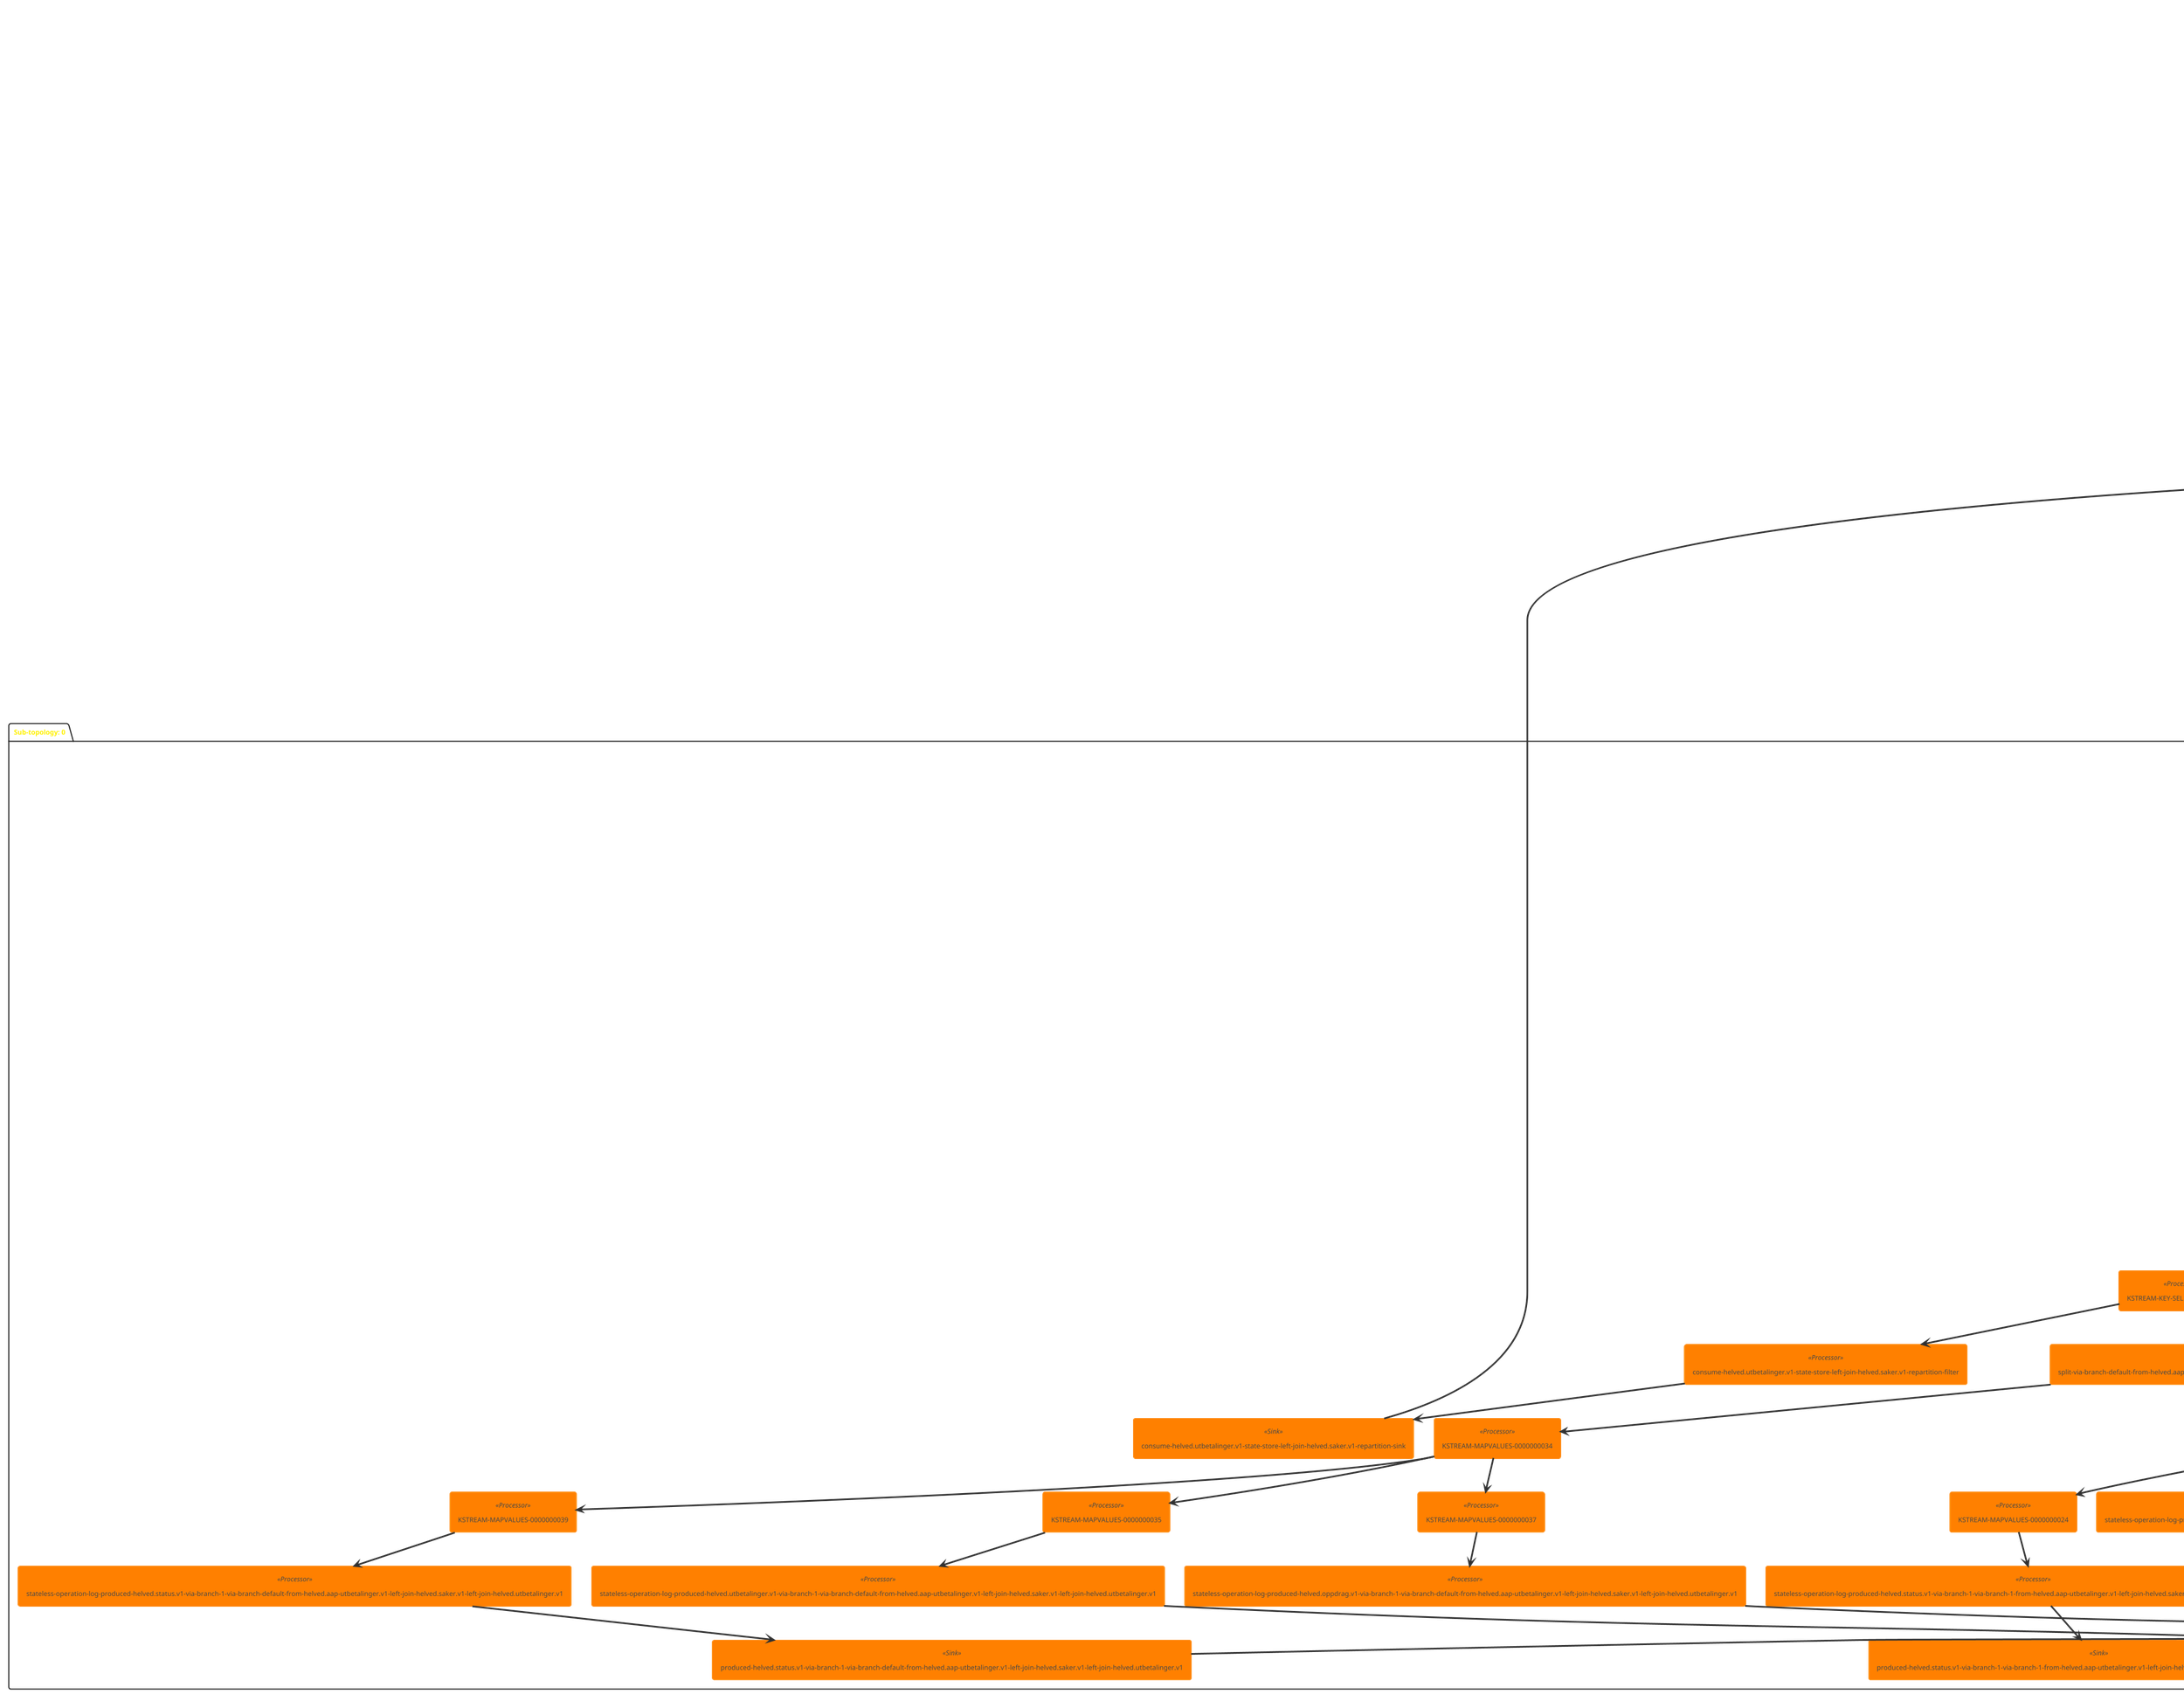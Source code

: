 @startuml
!theme black-knight
queue "consume-helved.utbetalinger.v1-state-store-left-join-helved.saker.v1-repartition" <<topic>> as consume_helved_utbetalinger_v1_state_store_left_join_helved_saker_v1_repartition
queue "helved.oppdrag.v1" <<topic>> as helved_oppdrag_v1
queue "helved.simulering.v1" <<topic>> as helved_simulering_v1
queue "helved.status.v1" <<topic>> as helved_status_v1
queue "helved.utbetalinger.v1" <<topic>> as helved_utbetalinger_v1
queue "from-helved.aap-utbetalinger.v1-left-join-helved.saker.v1-left-join-helved.utbetalinger.v1-repartition" <<topic>> as from_helved_aap_utbetalinger_v1_left_join_helved_saker_v1_left_join_helved_utbetalinger_v1_repartition
queue "helved.saker.v1" <<topic>> as helved_saker_v1
queue "from-helved.aap-utbetalinger.v1-left-join-helved.saker.v1-repartition" <<topic>> as from_helved_aap_utbetalinger_v1_left_join_helved_saker_v1_repartition
queue "helved.aap-utbetalinger.v1" <<topic>> as helved_aap_utbetalinger_v1
package "Sub-topology: 0" {
	database "helved.utbetalinger.v1-state-store" <<State Store>> as helved_utbetalinger_v1_state_store
	agent "from-helved.aap-utbetalinger.v1-left-join-helved.saker.v1-left-join-helved.utbetalinger.v1-repartition-source" <<Source>> as from_helved_aap_utbetalinger_v1_left_join_helved_saker_v1_left_join_helved_utbetalinger_v1_repartition_source
	agent "from-helved.aap-utbetalinger.v1-left-join-helved.saker.v1-left-join-helved.utbetalinger.v1" <<Processor>> as from_helved_aap_utbetalinger_v1_left_join_helved_saker_v1_left_join_helved_utbetalinger_v1
	agent "split-from-helved.aap-utbetalinger.v1-left-join-helved.saker.v1-left-join-helved.utbetalinger.v1" <<Processor>> as split_from_helved_aap_utbetalinger_v1_left_join_helved_saker_v1_left_join_helved_utbetalinger_v1
	agent "split-from-helved.aap-utbetalinger.v1-left-join-helved.saker.v1-left-join-helved.utbetalinger.v1-branch-default" <<Processor>> as split_from_helved_aap_utbetalinger_v1_left_join_helved_saker_v1_left_join_helved_utbetalinger_v1_branch_default
	agent "KSTREAM-MAPVALUES-0000000031" <<Processor>> as KSTREAM_MAPVALUES_0000000031
	agent "split-via-branch-default-from-helved.aap-utbetalinger.v1-left-join-helved.saker.v1-left-join-helved.utbetalinger.v1" <<Processor>> as split_via_branch_default_from_helved_aap_utbetalinger_v1_left_join_helved_saker_v1_left_join_helved_utbetalinger_v1
	agent "split-from-helved.aap-utbetalinger.v1-left-join-helved.saker.v1-left-join-helved.utbetalinger.v1-branch-1" <<Processor>> as split_from_helved_aap_utbetalinger_v1_left_join_helved_saker_v1_left_join_helved_utbetalinger_v1_branch_1
	agent "KSTREAM-MAPVALUES-0000000020" <<Processor>> as KSTREAM_MAPVALUES_0000000020
	agent "split-via-branch-1-from-helved.aap-utbetalinger.v1-left-join-helved.saker.v1-left-join-helved.utbetalinger.v1" <<Processor>> as split_via_branch_1_from_helved_aap_utbetalinger_v1_left_join_helved_saker_v1_left_join_helved_utbetalinger_v1
	agent "split-via-branch-default-from-helved.aap-utbetalinger.v1-left-join-helved.saker.v1-left-join-helved.utbetalinger.v1-branch-1" <<Processor>> as split_via_branch_default_from_helved_aap_utbetalinger_v1_left_join_helved_saker_v1_left_join_helved_utbetalinger_v1_branch_1
	agent "KSTREAM-MAPVALUES-0000000034" <<Processor>> as KSTREAM_MAPVALUES_0000000034
	agent "consume-helved.utbetalinger.v1" <<Source>> as consume_helved_utbetalinger_v1
	agent "stateless-operation-log-consume-helved.utbetalinger.v1" <<Processor>> as stateless_operation_log_consume_helved_utbetalinger_v1
	agent "stateless-operation-log-produced-helved.utbetalinger.v1" <<Processor>> as stateless_operation_log_produced_helved_utbetalinger_v1
	agent "helved.utbetalinger.v1-to-table" <<Processor>> as helved_utbetalinger_v1_to_table
	agent "split-via-branch-1-from-helved.aap-utbetalinger.v1-left-join-helved.saker.v1-left-join-helved.utbetalinger.v1-branch-1" <<Processor>> as split_via_branch_1_from_helved_aap_utbetalinger_v1_left_join_helved_saker_v1_left_join_helved_utbetalinger_v1_branch_1
	agent "KSTREAM-MAPVALUES-0000000023" <<Processor>> as KSTREAM_MAPVALUES_0000000023
	agent "KTABLE-TOSTREAM-0000000044" <<Processor>> as KTABLE_TOSTREAM_0000000044
	agent "skip-helved.utbetalinger.v1-tombstoneto-stream" <<Processor>> as skip_helved_utbetalinger_v1_tombstoneto_stream
	agent "KSTREAM-MAPVALUES-0000000046" <<Processor>> as KSTREAM_MAPVALUES_0000000046
	agent "split-via-branch-1-from-helved.aap-utbetalinger.v1-left-join-helved.saker.v1-left-join-helved.utbetalinger.v1-branch-default" <<Processor>> as split_via_branch_1_from_helved_aap_utbetalinger_v1_left_join_helved_saker_v1_left_join_helved_utbetalinger_v1_branch_default
	agent "split-via-branch-default-from-helved.aap-utbetalinger.v1-left-join-helved.saker.v1-left-join-helved.utbetalinger.v1-branch-default" <<Processor>> as split_via_branch_default_from_helved_aap_utbetalinger_v1_left_join_helved_saker_v1_left_join_helved_utbetalinger_v1_branch_default
	agent "KSTREAM-KEY-SELECT-0000000047" <<Processor>> as KSTREAM_KEY_SELECT_0000000047
	agent "KSTREAM-MAPVALUES-0000000024" <<Processor>> as KSTREAM_MAPVALUES_0000000024
	agent "KSTREAM-MAPVALUES-0000000028" <<Processor>> as KSTREAM_MAPVALUES_0000000028
	agent "KSTREAM-MAPVALUES-0000000035" <<Processor>> as KSTREAM_MAPVALUES_0000000035
	agent "KSTREAM-MAPVALUES-0000000037" <<Processor>> as KSTREAM_MAPVALUES_0000000037
	agent "KSTREAM-MAPVALUES-0000000039" <<Processor>> as KSTREAM_MAPVALUES_0000000039
	agent "KSTREAM-MAPVALUES-0000000042" <<Processor>> as KSTREAM_MAPVALUES_0000000042
	agent "consume-helved.utbetalinger.v1-state-store-left-join-helved.saker.v1-repartition-filter" <<Processor>> as consume_helved_utbetalinger_v1_state_store_left_join_helved_saker_v1_repartition_filter
	agent "stateless-operation-log-produced-helved.oppdrag.v1-via-branch-1-via-branch-default-from-helved.aap-utbetalinger.v1-left-join-helved.saker.v1-left-join-helved.utbetalinger.v1" <<Processor>> as stateless_operation_log_produced_helved_oppdrag_v1_via_branch_1_via_branch_default_from_helved_aap_utbetalinger_v1_left_join_helved_saker_v1_left_join_helved_utbetalinger_v1
	agent "stateless-operation-log-produced-helved.simulering.v1-via-branch-1-via-branch-1-from-helved.aap-utbetalinger.v1-left-join-helved.saker.v1-left-join-helved.utbetalinger.v1" <<Processor>> as stateless_operation_log_produced_helved_simulering_v1_via_branch_1_via_branch_1_from_helved_aap_utbetalinger_v1_left_join_helved_saker_v1_left_join_helved_utbetalinger_v1
	agent "stateless-operation-log-produced-helved.status.v1-via-branch-1-via-branch-1-from-helved.aap-utbetalinger.v1-left-join-helved.saker.v1-left-join-helved.utbetalinger.v1" <<Processor>> as stateless_operation_log_produced_helved_status_v1_via_branch_1_via_branch_1_from_helved_aap_utbetalinger_v1_left_join_helved_saker_v1_left_join_helved_utbetalinger_v1
	agent "stateless-operation-log-produced-helved.status.v1-via-branch-1-via-branch-default-from-helved.aap-utbetalinger.v1-left-join-helved.saker.v1-left-join-helved.utbetalinger.v1" <<Processor>> as stateless_operation_log_produced_helved_status_v1_via_branch_1_via_branch_default_from_helved_aap_utbetalinger_v1_left_join_helved_saker_v1_left_join_helved_utbetalinger_v1
	agent "stateless-operation-log-produced-helved.status.v1-via-branch-default-via-branch-1-from-helved.aap-utbetalinger.v1-left-join-helved.saker.v1-left-join-helved.utbetalinger.v1" <<Processor>> as stateless_operation_log_produced_helved_status_v1_via_branch_default_via_branch_1_from_helved_aap_utbetalinger_v1_left_join_helved_saker_v1_left_join_helved_utbetalinger_v1
	agent "stateless-operation-log-produced-helved.status.v1-via-branch-default-via-branch-default-from-helved.aap-utbetalinger.v1-left-join-helved.saker.v1-left-join-helved.utbetalinger.v1" <<Processor>> as stateless_operation_log_produced_helved_status_v1_via_branch_default_via_branch_default_from_helved_aap_utbetalinger_v1_left_join_helved_saker_v1_left_join_helved_utbetalinger_v1
	agent "stateless-operation-log-produced-helved.utbetalinger.v1-via-branch-1-via-branch-default-from-helved.aap-utbetalinger.v1-left-join-helved.saker.v1-left-join-helved.utbetalinger.v1" <<Processor>> as stateless_operation_log_produced_helved_utbetalinger_v1_via_branch_1_via_branch_default_from_helved_aap_utbetalinger_v1_left_join_helved_saker_v1_left_join_helved_utbetalinger_v1
	agent "consume-helved.utbetalinger.v1-state-store-left-join-helved.saker.v1-repartition-sink" <<Sink>> as consume_helved_utbetalinger_v1_state_store_left_join_helved_saker_v1_repartition_sink
	agent "produced-helved.oppdrag.v1-via-branch-1-via-branch-default-from-helved.aap-utbetalinger.v1-left-join-helved.saker.v1-left-join-helved.utbetalinger.v1" <<Sink>> as produced_helved_oppdrag_v1_via_branch_1_via_branch_default_from_helved_aap_utbetalinger_v1_left_join_helved_saker_v1_left_join_helved_utbetalinger_v1
	agent "produced-helved.simulering.v1-via-branch-1-via-branch-1-from-helved.aap-utbetalinger.v1-left-join-helved.saker.v1-left-join-helved.utbetalinger.v1" <<Sink>> as produced_helved_simulering_v1_via_branch_1_via_branch_1_from_helved_aap_utbetalinger_v1_left_join_helved_saker_v1_left_join_helved_utbetalinger_v1
	agent "produced-helved.status.v1-via-branch-1-via-branch-1-from-helved.aap-utbetalinger.v1-left-join-helved.saker.v1-left-join-helved.utbetalinger.v1" <<Sink>> as produced_helved_status_v1_via_branch_1_via_branch_1_from_helved_aap_utbetalinger_v1_left_join_helved_saker_v1_left_join_helved_utbetalinger_v1
	agent "produced-helved.status.v1-via-branch-1-via-branch-default-from-helved.aap-utbetalinger.v1-left-join-helved.saker.v1-left-join-helved.utbetalinger.v1" <<Sink>> as produced_helved_status_v1_via_branch_1_via_branch_default_from_helved_aap_utbetalinger_v1_left_join_helved_saker_v1_left_join_helved_utbetalinger_v1
	agent "produced-helved.status.v1-via-branch-default-via-branch-1-from-helved.aap-utbetalinger.v1-left-join-helved.saker.v1-left-join-helved.utbetalinger.v1" <<Sink>> as produced_helved_status_v1_via_branch_default_via_branch_1_from_helved_aap_utbetalinger_v1_left_join_helved_saker_v1_left_join_helved_utbetalinger_v1
	agent "produced-helved.status.v1-via-branch-default-via-branch-default-from-helved.aap-utbetalinger.v1-left-join-helved.saker.v1-left-join-helved.utbetalinger.v1" <<Sink>> as produced_helved_status_v1_via_branch_default_via_branch_default_from_helved_aap_utbetalinger_v1_left_join_helved_saker_v1_left_join_helved_utbetalinger_v1
	agent "produced-helved.utbetalinger.v1-via-branch-1-via-branch-default-from-helved.aap-utbetalinger.v1-left-join-helved.saker.v1-left-join-helved.utbetalinger.v1" <<Sink>> as produced_helved_utbetalinger_v1_via_branch_1_via_branch_default_from_helved_aap_utbetalinger_v1_left_join_helved_saker_v1_left_join_helved_utbetalinger_v1
	from_helved_aap_utbetalinger_v1_left_join_helved_saker_v1_left_join_helved_utbetalinger_v1_repartition --> from_helved_aap_utbetalinger_v1_left_join_helved_saker_v1_left_join_helved_utbetalinger_v1_repartition_source
	helved_utbetalinger_v1_state_store -- from_helved_aap_utbetalinger_v1_left_join_helved_saker_v1_left_join_helved_utbetalinger_v1
	helved_utbetalinger_v1 --> consume_helved_utbetalinger_v1
	helved_utbetalinger_v1_state_store -- helved_utbetalinger_v1_to_table
	consume_helved_utbetalinger_v1_state_store_left_join_helved_saker_v1_repartition <-- consume_helved_utbetalinger_v1_state_store_left_join_helved_saker_v1_repartition_sink
	helved_oppdrag_v1 <-- produced_helved_oppdrag_v1_via_branch_1_via_branch_default_from_helved_aap_utbetalinger_v1_left_join_helved_saker_v1_left_join_helved_utbetalinger_v1
	helved_simulering_v1 <-- produced_helved_simulering_v1_via_branch_1_via_branch_1_from_helved_aap_utbetalinger_v1_left_join_helved_saker_v1_left_join_helved_utbetalinger_v1
	helved_status_v1 <-- produced_helved_status_v1_via_branch_1_via_branch_1_from_helved_aap_utbetalinger_v1_left_join_helved_saker_v1_left_join_helved_utbetalinger_v1
	helved_status_v1 <-- produced_helved_status_v1_via_branch_1_via_branch_default_from_helved_aap_utbetalinger_v1_left_join_helved_saker_v1_left_join_helved_utbetalinger_v1
	helved_status_v1 <-- produced_helved_status_v1_via_branch_default_via_branch_1_from_helved_aap_utbetalinger_v1_left_join_helved_saker_v1_left_join_helved_utbetalinger_v1
	helved_status_v1 <-- produced_helved_status_v1_via_branch_default_via_branch_default_from_helved_aap_utbetalinger_v1_left_join_helved_saker_v1_left_join_helved_utbetalinger_v1
	helved_utbetalinger_v1 <-- produced_helved_utbetalinger_v1_via_branch_1_via_branch_default_from_helved_aap_utbetalinger_v1_left_join_helved_saker_v1_left_join_helved_utbetalinger_v1
	from_helved_aap_utbetalinger_v1_left_join_helved_saker_v1_left_join_helved_utbetalinger_v1_repartition_source --> from_helved_aap_utbetalinger_v1_left_join_helved_saker_v1_left_join_helved_utbetalinger_v1
	from_helved_aap_utbetalinger_v1_left_join_helved_saker_v1_left_join_helved_utbetalinger_v1 --> split_from_helved_aap_utbetalinger_v1_left_join_helved_saker_v1_left_join_helved_utbetalinger_v1
	split_from_helved_aap_utbetalinger_v1_left_join_helved_saker_v1_left_join_helved_utbetalinger_v1 --> split_from_helved_aap_utbetalinger_v1_left_join_helved_saker_v1_left_join_helved_utbetalinger_v1_branch_1
	split_from_helved_aap_utbetalinger_v1_left_join_helved_saker_v1_left_join_helved_utbetalinger_v1 --> split_from_helved_aap_utbetalinger_v1_left_join_helved_saker_v1_left_join_helved_utbetalinger_v1_branch_default
	split_from_helved_aap_utbetalinger_v1_left_join_helved_saker_v1_left_join_helved_utbetalinger_v1_branch_default --> KSTREAM_MAPVALUES_0000000031
	KSTREAM_MAPVALUES_0000000031 --> split_via_branch_default_from_helved_aap_utbetalinger_v1_left_join_helved_saker_v1_left_join_helved_utbetalinger_v1
	split_via_branch_default_from_helved_aap_utbetalinger_v1_left_join_helved_saker_v1_left_join_helved_utbetalinger_v1 --> split_via_branch_default_from_helved_aap_utbetalinger_v1_left_join_helved_saker_v1_left_join_helved_utbetalinger_v1_branch_1
	split_via_branch_default_from_helved_aap_utbetalinger_v1_left_join_helved_saker_v1_left_join_helved_utbetalinger_v1 --> split_via_branch_default_from_helved_aap_utbetalinger_v1_left_join_helved_saker_v1_left_join_helved_utbetalinger_v1_branch_default
	split_from_helved_aap_utbetalinger_v1_left_join_helved_saker_v1_left_join_helved_utbetalinger_v1_branch_1 --> KSTREAM_MAPVALUES_0000000020
	KSTREAM_MAPVALUES_0000000020 --> split_via_branch_1_from_helved_aap_utbetalinger_v1_left_join_helved_saker_v1_left_join_helved_utbetalinger_v1
	split_via_branch_1_from_helved_aap_utbetalinger_v1_left_join_helved_saker_v1_left_join_helved_utbetalinger_v1 --> split_via_branch_1_from_helved_aap_utbetalinger_v1_left_join_helved_saker_v1_left_join_helved_utbetalinger_v1_branch_default
	split_via_branch_1_from_helved_aap_utbetalinger_v1_left_join_helved_saker_v1_left_join_helved_utbetalinger_v1 --> split_via_branch_1_from_helved_aap_utbetalinger_v1_left_join_helved_saker_v1_left_join_helved_utbetalinger_v1_branch_1
	split_via_branch_default_from_helved_aap_utbetalinger_v1_left_join_helved_saker_v1_left_join_helved_utbetalinger_v1_branch_1 --> KSTREAM_MAPVALUES_0000000034
	KSTREAM_MAPVALUES_0000000034 --> KSTREAM_MAPVALUES_0000000037
	KSTREAM_MAPVALUES_0000000034 --> KSTREAM_MAPVALUES_0000000039
	KSTREAM_MAPVALUES_0000000034 --> KSTREAM_MAPVALUES_0000000035
	consume_helved_utbetalinger_v1 --> stateless_operation_log_consume_helved_utbetalinger_v1
	stateless_operation_log_consume_helved_utbetalinger_v1 --> stateless_operation_log_produced_helved_utbetalinger_v1
	stateless_operation_log_produced_helved_utbetalinger_v1 --> helved_utbetalinger_v1_to_table
	helved_utbetalinger_v1_to_table --> KTABLE_TOSTREAM_0000000044
	split_via_branch_1_from_helved_aap_utbetalinger_v1_left_join_helved_saker_v1_left_join_helved_utbetalinger_v1_branch_1 --> KSTREAM_MAPVALUES_0000000023
	KSTREAM_MAPVALUES_0000000023 --> stateless_operation_log_produced_helved_simulering_v1_via_branch_1_via_branch_1_from_helved_aap_utbetalinger_v1_left_join_helved_saker_v1_left_join_helved_utbetalinger_v1
	KSTREAM_MAPVALUES_0000000023 --> KSTREAM_MAPVALUES_0000000024
	KTABLE_TOSTREAM_0000000044 --> skip_helved_utbetalinger_v1_tombstoneto_stream
	skip_helved_utbetalinger_v1_tombstoneto_stream --> KSTREAM_MAPVALUES_0000000046
	KSTREAM_MAPVALUES_0000000046 --> KSTREAM_KEY_SELECT_0000000047
	split_via_branch_1_from_helved_aap_utbetalinger_v1_left_join_helved_saker_v1_left_join_helved_utbetalinger_v1_branch_default --> KSTREAM_MAPVALUES_0000000028
	split_via_branch_default_from_helved_aap_utbetalinger_v1_left_join_helved_saker_v1_left_join_helved_utbetalinger_v1_branch_default --> KSTREAM_MAPVALUES_0000000042
	KSTREAM_KEY_SELECT_0000000047 --> consume_helved_utbetalinger_v1_state_store_left_join_helved_saker_v1_repartition_filter
	KSTREAM_MAPVALUES_0000000024 --> stateless_operation_log_produced_helved_status_v1_via_branch_1_via_branch_1_from_helved_aap_utbetalinger_v1_left_join_helved_saker_v1_left_join_helved_utbetalinger_v1
	KSTREAM_MAPVALUES_0000000028 --> stateless_operation_log_produced_helved_status_v1_via_branch_default_via_branch_1_from_helved_aap_utbetalinger_v1_left_join_helved_saker_v1_left_join_helved_utbetalinger_v1
	KSTREAM_MAPVALUES_0000000035 --> stateless_operation_log_produced_helved_utbetalinger_v1_via_branch_1_via_branch_default_from_helved_aap_utbetalinger_v1_left_join_helved_saker_v1_left_join_helved_utbetalinger_v1
	KSTREAM_MAPVALUES_0000000037 --> stateless_operation_log_produced_helved_oppdrag_v1_via_branch_1_via_branch_default_from_helved_aap_utbetalinger_v1_left_join_helved_saker_v1_left_join_helved_utbetalinger_v1
	KSTREAM_MAPVALUES_0000000039 --> stateless_operation_log_produced_helved_status_v1_via_branch_1_via_branch_default_from_helved_aap_utbetalinger_v1_left_join_helved_saker_v1_left_join_helved_utbetalinger_v1
	KSTREAM_MAPVALUES_0000000042 --> stateless_operation_log_produced_helved_status_v1_via_branch_default_via_branch_default_from_helved_aap_utbetalinger_v1_left_join_helved_saker_v1_left_join_helved_utbetalinger_v1
	consume_helved_utbetalinger_v1_state_store_left_join_helved_saker_v1_repartition_filter --> consume_helved_utbetalinger_v1_state_store_left_join_helved_saker_v1_repartition_sink
	stateless_operation_log_produced_helved_oppdrag_v1_via_branch_1_via_branch_default_from_helved_aap_utbetalinger_v1_left_join_helved_saker_v1_left_join_helved_utbetalinger_v1 --> produced_helved_oppdrag_v1_via_branch_1_via_branch_default_from_helved_aap_utbetalinger_v1_left_join_helved_saker_v1_left_join_helved_utbetalinger_v1
	stateless_operation_log_produced_helved_simulering_v1_via_branch_1_via_branch_1_from_helved_aap_utbetalinger_v1_left_join_helved_saker_v1_left_join_helved_utbetalinger_v1 --> produced_helved_simulering_v1_via_branch_1_via_branch_1_from_helved_aap_utbetalinger_v1_left_join_helved_saker_v1_left_join_helved_utbetalinger_v1
	stateless_operation_log_produced_helved_status_v1_via_branch_1_via_branch_1_from_helved_aap_utbetalinger_v1_left_join_helved_saker_v1_left_join_helved_utbetalinger_v1 --> produced_helved_status_v1_via_branch_1_via_branch_1_from_helved_aap_utbetalinger_v1_left_join_helved_saker_v1_left_join_helved_utbetalinger_v1
	stateless_operation_log_produced_helved_status_v1_via_branch_1_via_branch_default_from_helved_aap_utbetalinger_v1_left_join_helved_saker_v1_left_join_helved_utbetalinger_v1 --> produced_helved_status_v1_via_branch_1_via_branch_default_from_helved_aap_utbetalinger_v1_left_join_helved_saker_v1_left_join_helved_utbetalinger_v1
	stateless_operation_log_produced_helved_status_v1_via_branch_default_via_branch_1_from_helved_aap_utbetalinger_v1_left_join_helved_saker_v1_left_join_helved_utbetalinger_v1 --> produced_helved_status_v1_via_branch_default_via_branch_1_from_helved_aap_utbetalinger_v1_left_join_helved_saker_v1_left_join_helved_utbetalinger_v1
	stateless_operation_log_produced_helved_status_v1_via_branch_default_via_branch_default_from_helved_aap_utbetalinger_v1_left_join_helved_saker_v1_left_join_helved_utbetalinger_v1 --> produced_helved_status_v1_via_branch_default_via_branch_default_from_helved_aap_utbetalinger_v1_left_join_helved_saker_v1_left_join_helved_utbetalinger_v1
	stateless_operation_log_produced_helved_utbetalinger_v1_via_branch_1_via_branch_default_from_helved_aap_utbetalinger_v1_left_join_helved_saker_v1_left_join_helved_utbetalinger_v1 --> produced_helved_utbetalinger_v1_via_branch_1_via_branch_default_from_helved_aap_utbetalinger_v1_left_join_helved_saker_v1_left_join_helved_utbetalinger_v1
}
package "Sub-topology: 1" {
	database "helved.saker.v1-state-store" <<State Store>> as helved_saker_v1_state_store
	agent "from-helved.aap-utbetalinger.v1-left-join-helved.saker.v1-repartition-source" <<Source>> as from_helved_aap_utbetalinger_v1_left_join_helved_saker_v1_repartition_source
	agent "consume-helved.utbetalinger.v1-state-store-left-join-helved.saker.v1-repartition-source" <<Source>> as consume_helved_utbetalinger_v1_state_store_left_join_helved_saker_v1_repartition_source
	agent "from-helved.aap-utbetalinger.v1-left-join-helved.saker.v1" <<Processor>> as from_helved_aap_utbetalinger_v1_left_join_helved_saker_v1
	agent "KSTREAM-MAPVALUES-0000000012" <<Processor>> as KSTREAM_MAPVALUES_0000000012
	agent "consume-helved.saker.v1" <<Source>> as consume_helved_saker_v1
	agent "consume-helved.utbetalinger.v1-state-store-left-join-helved.saker.v1" <<Processor>> as consume_helved_utbetalinger_v1_state_store_left_join_helved_saker_v1
	agent "KSTREAM-KEY-SELECT-0000000013" <<Processor>> as KSTREAM_KEY_SELECT_0000000013
	agent "KSTREAM-MAPVALUES-0000000052" <<Processor>> as KSTREAM_MAPVALUES_0000000052
	agent "stateless-operation-log-consume-helved.saker.v1" <<Processor>> as stateless_operation_log_consume_helved_saker_v1
	agent "from-helved.aap-utbetalinger.v1-left-join-helved.saker.v1-left-join-helved.utbetalinger.v1-repartition-filter" <<Processor>> as from_helved_aap_utbetalinger_v1_left_join_helved_saker_v1_left_join_helved_utbetalinger_v1_repartition_filter
	agent "stateless-operation-log-produced-helved.saker.v1" <<Processor>> as stateless_operation_log_produced_helved_saker_v1
	agent "stateless-operation-log-produced-helved.saker.v1-consume-helved.utbetalinger.v1-state-store-left-join-helved.saker.v1" <<Processor>> as stateless_operation_log_produced_helved_saker_v1_consume_helved_utbetalinger_v1_state_store_left_join_helved_saker_v1
	agent "from-helved.aap-utbetalinger.v1-left-join-helved.saker.v1-left-join-helved.utbetalinger.v1-repartition-sink" <<Sink>> as from_helved_aap_utbetalinger_v1_left_join_helved_saker_v1_left_join_helved_utbetalinger_v1_repartition_sink
	agent "helved.saker.v1-to-table" <<Processor>> as helved_saker_v1_to_table
	agent "produced-helved.saker.v1-consume-helved.utbetalinger.v1-state-store-left-join-helved.saker.v1" <<Sink>> as produced_helved_saker_v1_consume_helved_utbetalinger_v1_state_store_left_join_helved_saker_v1
	from_helved_aap_utbetalinger_v1_left_join_helved_saker_v1_repartition --> from_helved_aap_utbetalinger_v1_left_join_helved_saker_v1_repartition_source
	consume_helved_utbetalinger_v1_state_store_left_join_helved_saker_v1_repartition --> consume_helved_utbetalinger_v1_state_store_left_join_helved_saker_v1_repartition_source
	helved_saker_v1_state_store -- from_helved_aap_utbetalinger_v1_left_join_helved_saker_v1
	helved_saker_v1 --> consume_helved_saker_v1
	helved_saker_v1_state_store -- consume_helved_utbetalinger_v1_state_store_left_join_helved_saker_v1
	from_helved_aap_utbetalinger_v1_left_join_helved_saker_v1_left_join_helved_utbetalinger_v1_repartition <-- from_helved_aap_utbetalinger_v1_left_join_helved_saker_v1_left_join_helved_utbetalinger_v1_repartition_sink
	helved_saker_v1_state_store -- helved_saker_v1_to_table
	helved_saker_v1 <-- produced_helved_saker_v1_consume_helved_utbetalinger_v1_state_store_left_join_helved_saker_v1
	from_helved_aap_utbetalinger_v1_left_join_helved_saker_v1_repartition_source --> from_helved_aap_utbetalinger_v1_left_join_helved_saker_v1
	consume_helved_utbetalinger_v1_state_store_left_join_helved_saker_v1_repartition_source --> consume_helved_utbetalinger_v1_state_store_left_join_helved_saker_v1
	from_helved_aap_utbetalinger_v1_left_join_helved_saker_v1 --> KSTREAM_MAPVALUES_0000000012
	KSTREAM_MAPVALUES_0000000012 --> KSTREAM_KEY_SELECT_0000000013
	consume_helved_saker_v1 --> stateless_operation_log_consume_helved_saker_v1
	consume_helved_utbetalinger_v1_state_store_left_join_helved_saker_v1 --> KSTREAM_MAPVALUES_0000000052
	KSTREAM_KEY_SELECT_0000000013 --> from_helved_aap_utbetalinger_v1_left_join_helved_saker_v1_left_join_helved_utbetalinger_v1_repartition_filter
	KSTREAM_MAPVALUES_0000000052 --> stateless_operation_log_produced_helved_saker_v1_consume_helved_utbetalinger_v1_state_store_left_join_helved_saker_v1
	stateless_operation_log_consume_helved_saker_v1 --> stateless_operation_log_produced_helved_saker_v1
	from_helved_aap_utbetalinger_v1_left_join_helved_saker_v1_left_join_helved_utbetalinger_v1_repartition_filter --> from_helved_aap_utbetalinger_v1_left_join_helved_saker_v1_left_join_helved_utbetalinger_v1_repartition_sink
	stateless_operation_log_produced_helved_saker_v1 --> helved_saker_v1_to_table
	stateless_operation_log_produced_helved_saker_v1_consume_helved_utbetalinger_v1_state_store_left_join_helved_saker_v1 --> produced_helved_saker_v1_consume_helved_utbetalinger_v1_state_store_left_join_helved_saker_v1
}
package "Sub-topology: 2" {
	agent "consume-helved.aap-utbetalinger.v1" <<Source>> as consume_helved_aap_utbetalinger_v1
	agent "stateless-operation-log-consume-helved.aap-utbetalinger.v1" <<Processor>> as stateless_operation_log_consume_helved_aap_utbetalinger_v1
	agent "skip-helved.aap-utbetalinger.v1-tombstone" <<Processor>> as skip_helved_aap_utbetalinger_v1_tombstone
	agent "KSTREAM-MAPVALUES-0000000006" <<Processor>> as KSTREAM_MAPVALUES_0000000006
	agent "KSTREAM-KEY-SELECT-0000000007" <<Processor>> as KSTREAM_KEY_SELECT_0000000007
	agent "from-helved.aap-utbetalinger.v1-left-join-helved.saker.v1-repartition-filter" <<Processor>> as from_helved_aap_utbetalinger_v1_left_join_helved_saker_v1_repartition_filter
	agent "from-helved.aap-utbetalinger.v1-left-join-helved.saker.v1-repartition-sink" <<Sink>> as from_helved_aap_utbetalinger_v1_left_join_helved_saker_v1_repartition_sink
	helved_aap_utbetalinger_v1 --> consume_helved_aap_utbetalinger_v1
	from_helved_aap_utbetalinger_v1_left_join_helved_saker_v1_repartition <-- from_helved_aap_utbetalinger_v1_left_join_helved_saker_v1_repartition_sink
	consume_helved_aap_utbetalinger_v1 --> stateless_operation_log_consume_helved_aap_utbetalinger_v1
	stateless_operation_log_consume_helved_aap_utbetalinger_v1 --> skip_helved_aap_utbetalinger_v1_tombstone
	skip_helved_aap_utbetalinger_v1_tombstone --> KSTREAM_MAPVALUES_0000000006
	KSTREAM_MAPVALUES_0000000006 --> KSTREAM_KEY_SELECT_0000000007
	KSTREAM_KEY_SELECT_0000000007 --> from_helved_aap_utbetalinger_v1_left_join_helved_saker_v1_repartition_filter
	from_helved_aap_utbetalinger_v1_left_join_helved_saker_v1_repartition_filter --> from_helved_aap_utbetalinger_v1_left_join_helved_saker_v1_repartition_sink
}
@enduml